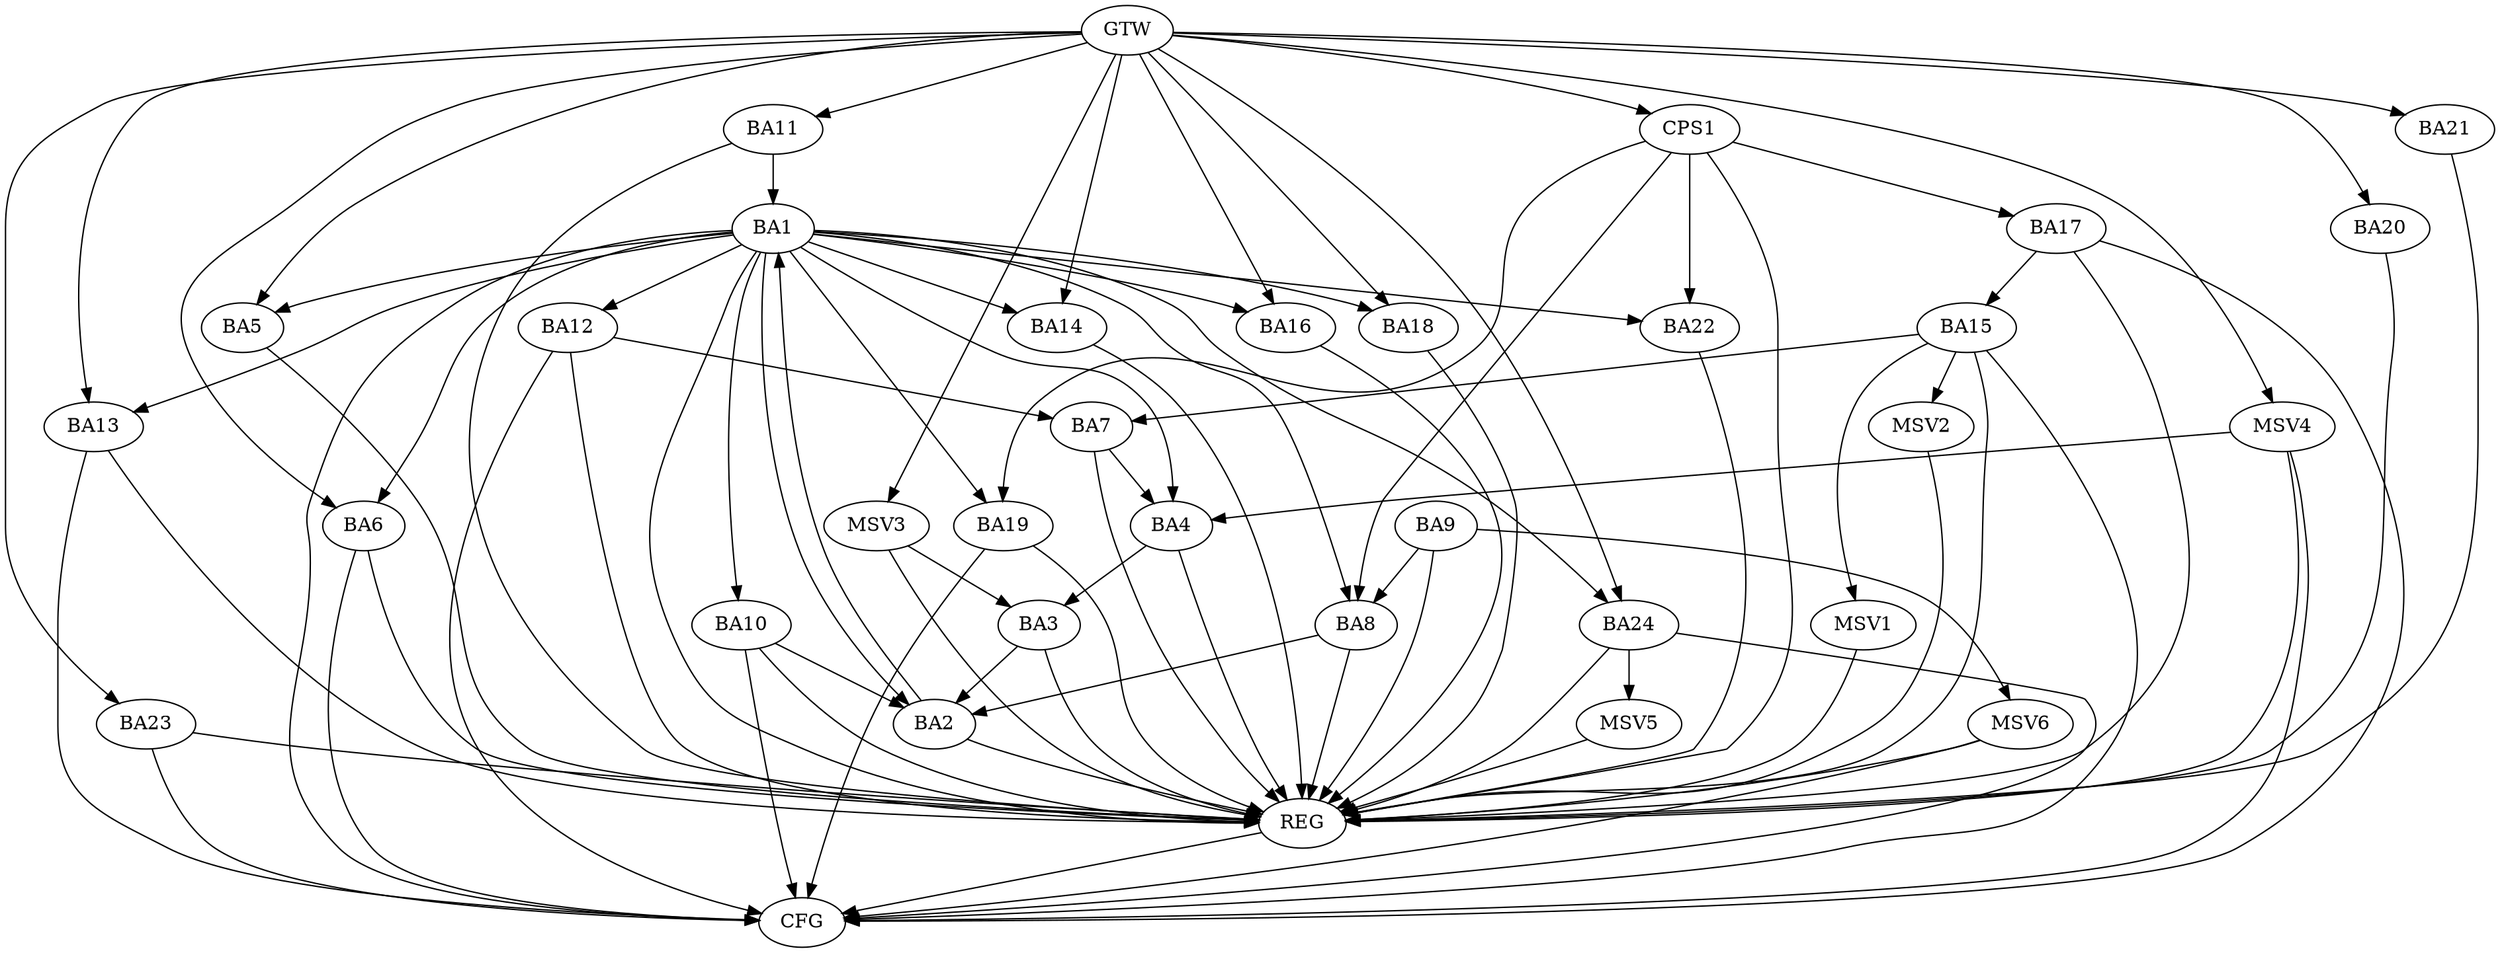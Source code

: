 strict digraph G {
  BA1 [ label="BA1" ];
  BA2 [ label="BA2" ];
  BA3 [ label="BA3" ];
  BA4 [ label="BA4" ];
  BA5 [ label="BA5" ];
  BA6 [ label="BA6" ];
  BA7 [ label="BA7" ];
  BA8 [ label="BA8" ];
  BA9 [ label="BA9" ];
  BA10 [ label="BA10" ];
  BA11 [ label="BA11" ];
  BA12 [ label="BA12" ];
  BA13 [ label="BA13" ];
  BA14 [ label="BA14" ];
  BA15 [ label="BA15" ];
  BA16 [ label="BA16" ];
  BA17 [ label="BA17" ];
  BA18 [ label="BA18" ];
  BA19 [ label="BA19" ];
  BA20 [ label="BA20" ];
  BA21 [ label="BA21" ];
  BA22 [ label="BA22" ];
  BA23 [ label="BA23" ];
  BA24 [ label="BA24" ];
  CPS1 [ label="CPS1" ];
  GTW [ label="GTW" ];
  REG [ label="REG" ];
  CFG [ label="CFG" ];
  MSV1 [ label="MSV1" ];
  MSV2 [ label="MSV2" ];
  MSV3 [ label="MSV3" ];
  MSV4 [ label="MSV4" ];
  MSV5 [ label="MSV5" ];
  MSV6 [ label="MSV6" ];
  BA1 -> BA2;
  BA2 -> BA1;
  BA3 -> BA2;
  BA4 -> BA3;
  BA7 -> BA4;
  BA8 -> BA2;
  BA9 -> BA8;
  BA10 -> BA2;
  BA11 -> BA1;
  BA12 -> BA7;
  BA15 -> BA7;
  BA17 -> BA15;
  CPS1 -> BA19;
  CPS1 -> BA17;
  CPS1 -> BA8;
  CPS1 -> BA22;
  GTW -> BA5;
  GTW -> BA6;
  GTW -> BA11;
  GTW -> BA13;
  GTW -> BA14;
  GTW -> BA16;
  GTW -> BA18;
  GTW -> BA20;
  GTW -> BA21;
  GTW -> BA23;
  GTW -> BA24;
  GTW -> CPS1;
  BA1 -> REG;
  BA2 -> REG;
  BA3 -> REG;
  BA4 -> REG;
  BA5 -> REG;
  BA6 -> REG;
  BA7 -> REG;
  BA8 -> REG;
  BA9 -> REG;
  BA10 -> REG;
  BA11 -> REG;
  BA12 -> REG;
  BA13 -> REG;
  BA14 -> REG;
  BA15 -> REG;
  BA16 -> REG;
  BA17 -> REG;
  BA18 -> REG;
  BA19 -> REG;
  BA20 -> REG;
  BA21 -> REG;
  BA22 -> REG;
  BA23 -> REG;
  BA24 -> REG;
  CPS1 -> REG;
  BA12 -> CFG;
  BA24 -> CFG;
  BA6 -> CFG;
  BA13 -> CFG;
  BA23 -> CFG;
  BA15 -> CFG;
  BA10 -> CFG;
  BA19 -> CFG;
  BA17 -> CFG;
  REG -> CFG;
  BA1 -> CFG;
  BA1 -> BA14;
  BA1 -> BA10;
  BA1 -> BA16;
  BA1 -> BA5;
  BA1 -> BA22;
  BA1 -> BA24;
  BA1 -> BA12;
  BA1 -> BA4;
  BA1 -> BA6;
  BA1 -> BA13;
  BA1 -> BA8;
  BA1 -> BA19;
  BA1 -> BA18;
  BA15 -> MSV1;
  MSV1 -> REG;
  BA15 -> MSV2;
  MSV2 -> REG;
  MSV3 -> BA3;
  GTW -> MSV3;
  MSV3 -> REG;
  MSV4 -> BA4;
  GTW -> MSV4;
  MSV4 -> REG;
  MSV4 -> CFG;
  BA24 -> MSV5;
  MSV5 -> REG;
  BA9 -> MSV6;
  MSV6 -> REG;
  MSV6 -> CFG;
}
